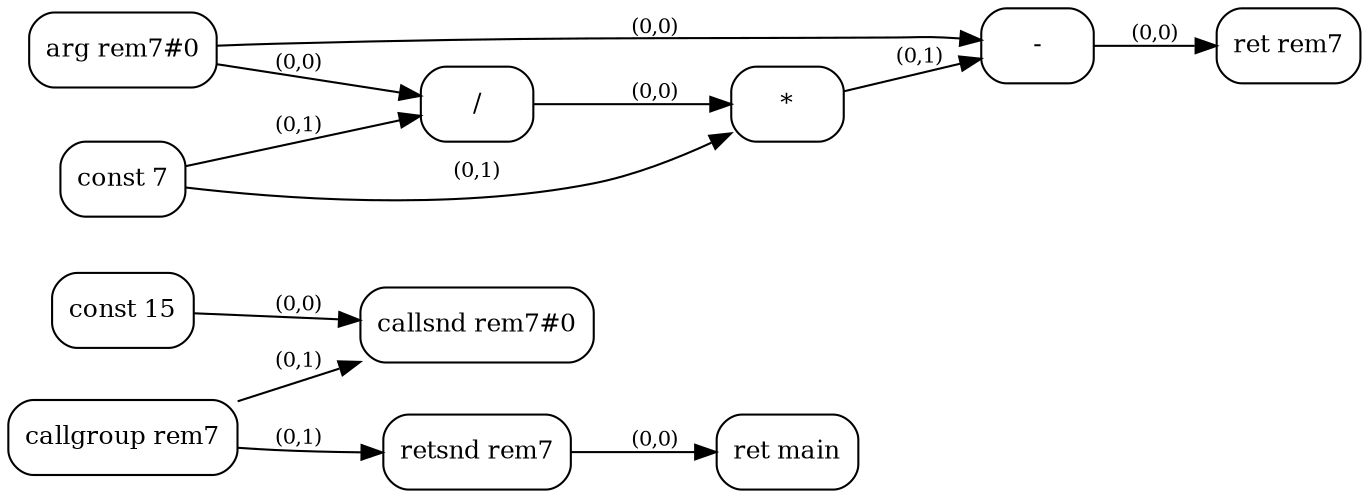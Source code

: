 digraph G {
  rankdir=LR;
  node [shape=box, style=rounded, fontsize=12];
  n0 [label="const 15"];
  n1 [label="arg rem7#0"];
  n2 [label="const 7"];
  n3 [label="/"];
  n4 [label="*"];
  n5 [label="-"];
  n6 [label="ret rem7"];
  n7 [label="callgroup rem7"];
  n8 [label="callsnd rem7#0"];
  n9 [label="retsnd rem7"];
  n10 [label="ret main"];
  n1 -> n3 [label="(0,0)", fontsize=10];
  n2 -> n3 [label="(0,1)", fontsize=10];
  n3 -> n4 [label="(0,0)", fontsize=10];
  n2 -> n4 [label="(0,1)", fontsize=10];
  n1 -> n5 [label="(0,0)", fontsize=10];
  n4 -> n5 [label="(0,1)", fontsize=10];
  n5 -> n6 [label="(0,0)", fontsize=10];
  n0 -> n8 [label="(0,0)", fontsize=10];
  n7 -> n8 [label="(0,1)", fontsize=10];
  n7 -> n9 [label="(0,1)", fontsize=10];
  n9 -> n10 [label="(0,0)", fontsize=10];
}
